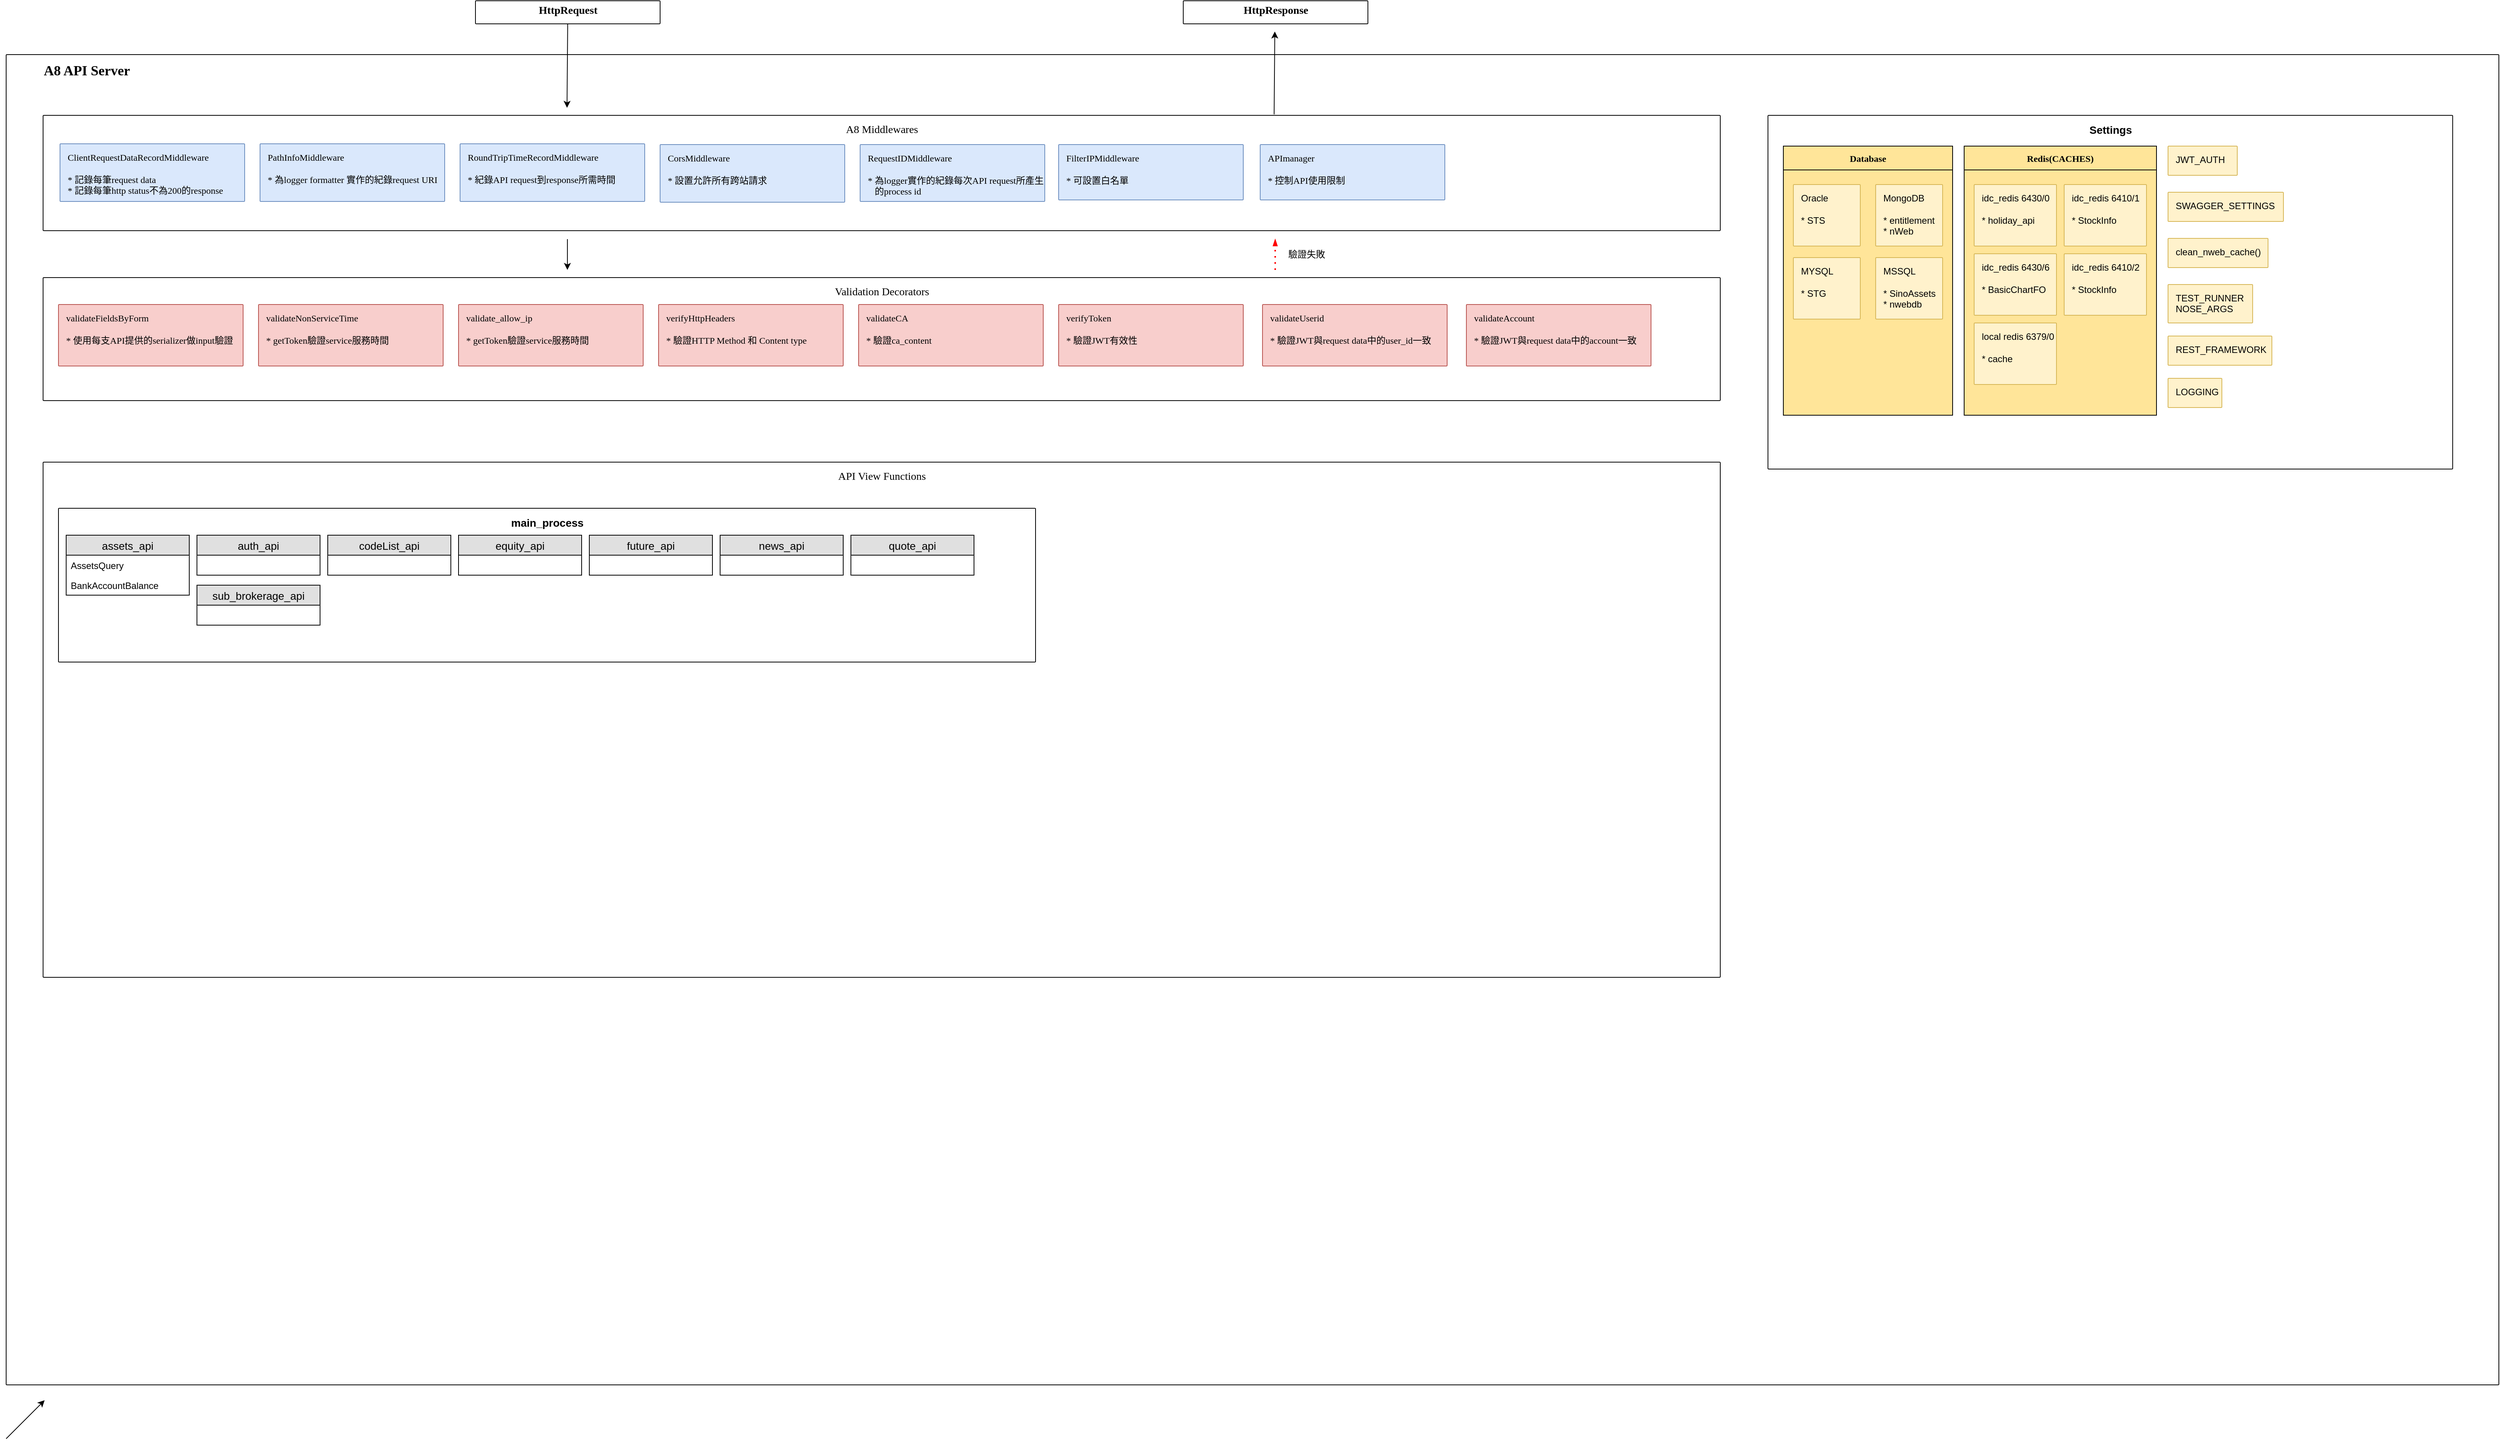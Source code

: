 <mxfile version="11.0.2" type="github"><diagram id="5_PviXrsqqX3nS0Km_BU" name="Page-1"><mxGraphModel dx="2372" dy="1273" grid="1" gridSize="10" guides="1" tooltips="1" connect="1" arrows="1" fold="1" page="1" pageScale="1" pageWidth="3300" pageHeight="2339" math="0" shadow="0"><root><mxCell id="0"/><mxCell id="1" parent="0"/><mxCell id="cTE6IoLA2dCFoLyS2H61-7" value="&amp;nbsp; &amp;nbsp; &amp;nbsp; &amp;nbsp; &amp;nbsp; &amp;nbsp; &amp;nbsp;&lt;font style=&quot;font-size: 18px&quot;&gt;&lt;b&gt;A8 API Server&lt;/b&gt;&lt;/font&gt;" style="points=[[0,0,0],[0.25,0,0],[0.5,0,0],[0.75,0,0],[1,0,0],[1,0.25,0],[1,0.5,0],[1,0.75,0],[1,1,0],[0.75,1,0],[0.5,1,0],[0.25,1,0],[0,1,0],[0,0.75,0],[0,0.5,0],[0,0.25,0]];rounded=1;absoluteArcSize=1;arcSize=2;html=1;shadow=0;dashed=0;fontSize=12;align=left;verticalAlign=top;spacing=10;spacingTop=-4;fontFamily=Times New Roman;container=1;" vertex="1" parent="1"><mxGeometry x="30" y="80" width="3240" height="1730" as="geometry"/></mxCell><mxCell id="aYJsBAwEwAf98HoDhvcB-15" value="&lt;font&gt;&lt;font style=&quot;font-size: 14px&quot;&gt;A8 Middlewares&lt;/font&gt;&lt;br&gt;&lt;/font&gt;" style="points=[[0,0,0],[0.25,0,0],[0.5,0,0],[0.75,0,0],[1,0,0],[1,0.25,0],[1,0.5,0],[1,0.75,0],[1,1,0],[0.75,1,0],[0.5,1,0],[0.25,1,0],[0,1,0],[0,0.75,0],[0,0.5,0],[0,0.25,0]];rounded=1;absoluteArcSize=1;arcSize=2;html=1;shadow=0;dashed=0;fontSize=12;align=center;verticalAlign=top;spacing=10;spacingTop=-4;fontFamily=Times New Roman;autosize=0;treeMoving=0;container=1;" parent="cTE6IoLA2dCFoLyS2H61-7" vertex="1"><mxGeometry x="48" y="79" width="2180" height="150" as="geometry"/></mxCell><mxCell id="aYJsBAwEwAf98HoDhvcB-20" value="ClientRequestDataRecordMiddleware&lt;br&gt;&lt;br&gt;* 記錄每筆request data&lt;br&gt;* 記錄每筆http status不為200的response" style="points=[[0,0,0],[0.25,0,0],[0.5,0,0],[0.75,0,0],[1,0,0],[1,0.25,0],[1,0.5,0],[1,0.75,0],[1,1,0],[0.75,1,0],[0.5,1,0],[0.25,1,0],[0,1,0],[0,0.75,0],[0,0.5,0],[0,0.25,0]];rounded=1;absoluteArcSize=1;arcSize=2;html=1;shadow=0;dashed=0;fontSize=12;align=left;verticalAlign=top;spacing=10;spacingTop=-4;fillColor=#dae8fc;strokeColor=#6c8ebf;fontFamily=Times New Roman;" parent="aYJsBAwEwAf98HoDhvcB-15" vertex="1"><mxGeometry x="22" y="37" width="240" height="75" as="geometry"/></mxCell><mxCell id="aYJsBAwEwAf98HoDhvcB-26" value="PathInfoMiddleware&lt;br&gt;&lt;br&gt;* 為logger formatter 實作的紀錄request URI" style="points=[[0,0,0],[0.25,0,0],[0.5,0,0],[0.75,0,0],[1,0,0],[1,0.25,0],[1,0.5,0],[1,0.75,0],[1,1,0],[0.75,1,0],[0.5,1,0],[0.25,1,0],[0,1,0],[0,0.75,0],[0,0.5,0],[0,0.25,0]];rounded=1;absoluteArcSize=1;arcSize=2;html=1;shadow=0;dashed=0;fontSize=12;align=left;verticalAlign=top;spacing=10;spacingTop=-4;fillColor=#dae8fc;strokeColor=#6c8ebf;fontFamily=Times New Roman;" parent="aYJsBAwEwAf98HoDhvcB-15" vertex="1"><mxGeometry x="282" y="37" width="240" height="75" as="geometry"/></mxCell><mxCell id="aYJsBAwEwAf98HoDhvcB-27" value="RoundTripTimeRecordMiddleware&lt;br&gt;&lt;br&gt;* 紀錄API request到response所需時間" style="points=[[0,0,0],[0.25,0,0],[0.5,0,0],[0.75,0,0],[1,0,0],[1,0.25,0],[1,0.5,0],[1,0.75,0],[1,1,0],[0.75,1,0],[0.5,1,0],[0.25,1,0],[0,1,0],[0,0.75,0],[0,0.5,0],[0,0.25,0]];rounded=1;absoluteArcSize=1;arcSize=2;html=1;shadow=0;dashed=0;fontSize=12;align=left;verticalAlign=top;spacing=10;spacingTop=-4;fillColor=#dae8fc;strokeColor=#6c8ebf;fontFamily=Times New Roman;" parent="aYJsBAwEwAf98HoDhvcB-15" vertex="1"><mxGeometry x="542" y="37" width="240" height="75" as="geometry"/></mxCell><mxCell id="aYJsBAwEwAf98HoDhvcB-30" value="CorsMiddleware&lt;br&gt;&lt;br&gt;* 設置允許所有跨站請求" style="points=[[0,0,0],[0.25,0,0],[0.5,0,0],[0.75,0,0],[1,0,0],[1,0.25,0],[1,0.5,0],[1,0.75,0],[1,1,0],[0.75,1,0],[0.5,1,0],[0.25,1,0],[0,1,0],[0,0.75,0],[0,0.5,0],[0,0.25,0]];rounded=1;absoluteArcSize=1;arcSize=2;html=1;shadow=0;dashed=0;fontSize=12;align=left;verticalAlign=top;spacing=10;spacingTop=-4;fillColor=#dae8fc;strokeColor=#6c8ebf;fontFamily=Times New Roman;" parent="aYJsBAwEwAf98HoDhvcB-15" vertex="1"><mxGeometry x="802" y="38" width="240" height="75" as="geometry"/></mxCell><mxCell id="aYJsBAwEwAf98HoDhvcB-31" value="RequestIDMiddleware&lt;br&gt;&lt;br&gt;* 為logger實作的紀錄每次API request所產生&lt;br&gt;&amp;nbsp; &amp;nbsp;的process id" style="points=[[0,0,0],[0.25,0,0],[0.5,0,0],[0.75,0,0],[1,0,0],[1,0.25,0],[1,0.5,0],[1,0.75,0],[1,1,0],[0.75,1,0],[0.5,1,0],[0.25,1,0],[0,1,0],[0,0.75,0],[0,0.5,0],[0,0.25,0]];rounded=1;absoluteArcSize=1;arcSize=2;html=1;shadow=0;dashed=0;fontSize=12;align=left;verticalAlign=top;spacing=10;spacingTop=-4;fillColor=#dae8fc;strokeColor=#6c8ebf;fontFamily=Times New Roman;" parent="aYJsBAwEwAf98HoDhvcB-15" vertex="1"><mxGeometry x="1062" y="38" width="240" height="74" as="geometry"/></mxCell><mxCell id="aYJsBAwEwAf98HoDhvcB-34" value="FilterIPMiddleware&lt;br&gt;&lt;br&gt;* 可設置白名單" style="points=[[0,0,0],[0.25,0,0],[0.5,0,0],[0.75,0,0],[1,0,0],[1,0.25,0],[1,0.5,0],[1,0.75,0],[1,1,0],[0.75,1,0],[0.5,1,0],[0.25,1,0],[0,1,0],[0,0.75,0],[0,0.5,0],[0,0.25,0]];rounded=1;absoluteArcSize=1;arcSize=2;html=1;shadow=0;dashed=0;fontSize=12;align=left;verticalAlign=top;spacing=10;spacingTop=-4;fillColor=#dae8fc;strokeColor=#6c8ebf;fontFamily=Times New Roman;" parent="aYJsBAwEwAf98HoDhvcB-15" vertex="1"><mxGeometry x="1320" y="38" width="240" height="72" as="geometry"/></mxCell><mxCell id="aYJsBAwEwAf98HoDhvcB-35" value="APImanager&lt;br&gt;&lt;br&gt;* 控制API使用限制" style="points=[[0,0,0],[0.25,0,0],[0.5,0,0],[0.75,0,0],[1,0,0],[1,0.25,0],[1,0.5,0],[1,0.75,0],[1,1,0],[0.75,1,0],[0.5,1,0],[0.25,1,0],[0,1,0],[0,0.75,0],[0,0.5,0],[0,0.25,0]];rounded=1;absoluteArcSize=1;arcSize=2;html=1;shadow=0;dashed=0;fontSize=12;align=left;verticalAlign=top;spacing=10;spacingTop=-4;fillColor=#dae8fc;strokeColor=#6c8ebf;fontFamily=Times New Roman;" parent="aYJsBAwEwAf98HoDhvcB-15" vertex="1"><mxGeometry x="1582" y="38" width="240" height="72" as="geometry"/></mxCell><mxCell id="aYJsBAwEwAf98HoDhvcB-36" value="&lt;font&gt;&lt;span style=&quot;font-size: 14px&quot;&gt;API View Functions&lt;/span&gt;&lt;br&gt;&lt;/font&gt;" style="points=[[0,0,0],[0.25,0,0],[0.5,0,0],[0.75,0,0],[1,0,0],[1,0.25,0],[1,0.5,0],[1,0.75,0],[1,1,0],[0.75,1,0],[0.5,1,0],[0.25,1,0],[0,1,0],[0,0.75,0],[0,0.5,0],[0,0.25,0]];rounded=1;absoluteArcSize=1;arcSize=2;html=1;shadow=0;dashed=0;fontSize=12;align=center;verticalAlign=top;spacing=10;spacingTop=-4;fontFamily=Times New Roman;container=1;" parent="cTE6IoLA2dCFoLyS2H61-7" vertex="1"><mxGeometry x="48" y="530" width="2180" height="670" as="geometry"/></mxCell><mxCell id="9D7JX3Y-l8caBDd4lzRm-20" value="&lt;b&gt;&lt;font style=&quot;font-size: 14px&quot;&gt;main_process&lt;/font&gt;&lt;/b&gt;" style="points=[[0,0,0],[0.25,0,0],[0.5,0,0],[0.75,0,0],[1,0,0],[1,0.25,0],[1,0.5,0],[1,0.75,0],[1,1,0],[0.75,1,0],[0.5,1,0],[0.25,1,0],[0,1,0],[0,0.75,0],[0,0.5,0],[0,0.25,0]];rounded=1;absoluteArcSize=1;arcSize=2;html=1;shadow=0;dashed=0;fontSize=12;align=center;verticalAlign=top;spacing=10;spacingTop=-4;startSize=26;container=1;" vertex="1" parent="aYJsBAwEwAf98HoDhvcB-36"><mxGeometry x="20" y="60" width="1270" height="200" as="geometry"/></mxCell><mxCell id="9D7JX3Y-l8caBDd4lzRm-7" value="assets_api" style="swimlane;fontStyle=0;childLayout=stackLayout;horizontal=1;startSize=26;fillColor=#e0e0e0;horizontalStack=0;resizeParent=1;resizeParentMax=0;resizeLast=0;collapsible=1;marginBottom=0;swimlaneFillColor=#ffffff;align=center;fontSize=14;rounded=0;shadow=0;" vertex="1" parent="9D7JX3Y-l8caBDd4lzRm-20"><mxGeometry x="10" y="35" width="160" height="78" as="geometry"><mxRectangle x="22" y="60" width="100" height="26" as="alternateBounds"/></mxGeometry></mxCell><mxCell id="9D7JX3Y-l8caBDd4lzRm-8" value="AssetsQuery" style="text;strokeColor=none;fillColor=none;spacingLeft=4;spacingRight=4;overflow=hidden;rotatable=0;points=[[0,0.5],[1,0.5]];portConstraint=eastwest;fontSize=12;" vertex="1" parent="9D7JX3Y-l8caBDd4lzRm-7"><mxGeometry y="26" width="160" height="26" as="geometry"/></mxCell><mxCell id="9D7JX3Y-l8caBDd4lzRm-9" value="BankAccountBalance" style="text;strokeColor=none;fillColor=none;spacingLeft=4;spacingRight=4;overflow=hidden;rotatable=0;points=[[0,0.5],[1,0.5]];portConstraint=eastwest;fontSize=12;" vertex="1" parent="9D7JX3Y-l8caBDd4lzRm-7"><mxGeometry y="52" width="160" height="26" as="geometry"/></mxCell><mxCell id="9D7JX3Y-l8caBDd4lzRm-11" value="auth_api" style="swimlane;fontStyle=0;childLayout=stackLayout;horizontal=1;startSize=26;fillColor=#e0e0e0;horizontalStack=0;resizeParent=1;resizeParentMax=0;resizeLast=0;collapsible=1;marginBottom=0;swimlaneFillColor=#ffffff;align=center;fontSize=14;rounded=0;shadow=0;" vertex="1" parent="9D7JX3Y-l8caBDd4lzRm-20"><mxGeometry x="180" y="35" width="160" height="52" as="geometry"><mxRectangle x="22" y="60" width="100" height="26" as="alternateBounds"/></mxGeometry></mxCell><mxCell id="9D7JX3Y-l8caBDd4lzRm-14" value="codeList_api" style="swimlane;fontStyle=0;childLayout=stackLayout;horizontal=1;startSize=26;fillColor=#e0e0e0;horizontalStack=0;resizeParent=1;resizeParentMax=0;resizeLast=0;collapsible=1;marginBottom=0;swimlaneFillColor=#ffffff;align=center;fontSize=14;rounded=0;shadow=0;" vertex="1" parent="9D7JX3Y-l8caBDd4lzRm-20"><mxGeometry x="350" y="35" width="160" height="52" as="geometry"><mxRectangle x="22" y="60" width="100" height="26" as="alternateBounds"/></mxGeometry></mxCell><mxCell id="9D7JX3Y-l8caBDd4lzRm-15" value="equity_api" style="swimlane;fontStyle=0;childLayout=stackLayout;horizontal=1;startSize=26;fillColor=#e0e0e0;horizontalStack=0;resizeParent=1;resizeParentMax=0;resizeLast=0;collapsible=1;marginBottom=0;swimlaneFillColor=#ffffff;align=center;fontSize=14;rounded=0;shadow=0;" vertex="1" parent="9D7JX3Y-l8caBDd4lzRm-20"><mxGeometry x="520" y="35" width="160" height="52" as="geometry"><mxRectangle x="22" y="60" width="100" height="26" as="alternateBounds"/></mxGeometry></mxCell><mxCell id="9D7JX3Y-l8caBDd4lzRm-16" value="future_api" style="swimlane;fontStyle=0;childLayout=stackLayout;horizontal=1;startSize=26;fillColor=#e0e0e0;horizontalStack=0;resizeParent=1;resizeParentMax=0;resizeLast=0;collapsible=1;marginBottom=0;swimlaneFillColor=#ffffff;align=center;fontSize=14;rounded=0;shadow=0;" vertex="1" parent="9D7JX3Y-l8caBDd4lzRm-20"><mxGeometry x="690" y="35" width="160" height="52" as="geometry"><mxRectangle x="22" y="60" width="100" height="26" as="alternateBounds"/></mxGeometry></mxCell><mxCell id="9D7JX3Y-l8caBDd4lzRm-17" value="news_api" style="swimlane;fontStyle=0;childLayout=stackLayout;horizontal=1;startSize=26;fillColor=#e0e0e0;horizontalStack=0;resizeParent=1;resizeParentMax=0;resizeLast=0;collapsible=1;marginBottom=0;swimlaneFillColor=#ffffff;align=center;fontSize=14;rounded=0;shadow=0;" vertex="1" parent="9D7JX3Y-l8caBDd4lzRm-20"><mxGeometry x="860" y="35" width="160" height="52" as="geometry"><mxRectangle x="22" y="60" width="100" height="26" as="alternateBounds"/></mxGeometry></mxCell><mxCell id="9D7JX3Y-l8caBDd4lzRm-18" value="quote_api" style="swimlane;fontStyle=0;childLayout=stackLayout;horizontal=1;startSize=26;fillColor=#e0e0e0;horizontalStack=0;resizeParent=1;resizeParentMax=0;resizeLast=0;collapsible=1;marginBottom=0;swimlaneFillColor=#ffffff;align=center;fontSize=14;rounded=0;shadow=0;" vertex="1" parent="9D7JX3Y-l8caBDd4lzRm-20"><mxGeometry x="1030" y="35" width="160" height="52" as="geometry"><mxRectangle x="22" y="60" width="100" height="26" as="alternateBounds"/></mxGeometry></mxCell><mxCell id="9D7JX3Y-l8caBDd4lzRm-19" value="sub_brokerage_api" style="swimlane;fontStyle=0;childLayout=stackLayout;horizontal=1;startSize=26;fillColor=#e0e0e0;horizontalStack=0;resizeParent=1;resizeParentMax=0;resizeLast=0;collapsible=1;marginBottom=0;swimlaneFillColor=#ffffff;align=center;fontSize=14;rounded=0;shadow=0;" vertex="1" parent="9D7JX3Y-l8caBDd4lzRm-20"><mxGeometry x="180" y="100" width="160" height="52" as="geometry"><mxRectangle x="22" y="60" width="100" height="26" as="alternateBounds"/></mxGeometry></mxCell><mxCell id="aYJsBAwEwAf98HoDhvcB-12" style="edgeStyle=none;rounded=0;orthogonalLoop=1;jettySize=auto;html=1;entryX=0.225;entryY=0.04;entryDx=0;entryDy=0;entryPerimeter=0;" parent="1" source="aYJsBAwEwAf98HoDhvcB-11" edge="1" target="cTE6IoLA2dCFoLyS2H61-7"><mxGeometry relative="1" as="geometry"><mxPoint x="760" y="110" as="targetPoint"/></mxGeometry></mxCell><mxCell id="aYJsBAwEwAf98HoDhvcB-11" value="&lt;div&gt;&lt;b style=&quot;font-family: &amp;#34;times new roman&amp;#34;&quot;&gt;&lt;font style=&quot;font-size: 14px&quot;&gt;HttpRequest&lt;/font&gt;&lt;/b&gt;&lt;/div&gt;" style="points=[[0,0,0],[0.25,0,0],[0.5,0,0],[0.75,0,0],[1,0,0],[1,0.25,0],[1,0.5,0],[1,0.75,0],[1,1,0],[0.75,1,0],[0.5,1,0],[0.25,1,0],[0,1,0],[0,0.75,0],[0,0.5,0],[0,0.25,0]];rounded=1;absoluteArcSize=1;arcSize=2;html=1;shadow=0;dashed=0;fontSize=12;align=center;verticalAlign=middle;spacing=10;spacingTop=-4;" parent="1" vertex="1"><mxGeometry x="640" y="10" width="240" height="30" as="geometry"/></mxCell><mxCell id="aYJsBAwEwAf98HoDhvcB-22" style="edgeStyle=none;rounded=0;orthogonalLoop=1;jettySize=auto;html=1;exitX=0.734;exitY=-0.008;exitDx=0;exitDy=0;exitPerimeter=0;" parent="1" source="aYJsBAwEwAf98HoDhvcB-15" edge="1"><mxGeometry relative="1" as="geometry"><mxPoint x="1679" y="50" as="targetPoint"/><mxPoint x="1679" y="150" as="sourcePoint"/></mxGeometry></mxCell><mxCell id="aYJsBAwEwAf98HoDhvcB-25" value="&lt;div&gt;&lt;b style=&quot;font-family: &amp;#34;times new roman&amp;#34;&quot;&gt;&lt;font style=&quot;font-size: 14px&quot;&gt;HttpResponse&lt;/font&gt;&lt;/b&gt;&lt;/div&gt;" style="points=[[0,0,0],[0.25,0,0],[0.5,0,0],[0.75,0,0],[1,0,0],[1,0.25,0],[1,0.5,0],[1,0.75,0],[1,1,0],[0.75,1,0],[0.5,1,0],[0.25,1,0],[0,1,0],[0,0.75,0],[0,0.5,0],[0,0.25,0]];rounded=1;absoluteArcSize=1;arcSize=2;html=1;shadow=0;dashed=0;fontSize=12;align=center;verticalAlign=middle;spacing=10;spacingTop=-4;" parent="1" vertex="1"><mxGeometry x="1560" y="10" width="240" height="30" as="geometry"/></mxCell><mxCell id="aYJsBAwEwAf98HoDhvcB-55" value="&lt;font&gt;&lt;span style=&quot;font-size: 14px&quot;&gt;Validation Decorators&lt;/span&gt;&lt;br&gt;&lt;/font&gt;" style="points=[[0,0,0],[0.25,0,0],[0.5,0,0],[0.75,0,0],[1,0,0],[1,0.25,0],[1,0.5,0],[1,0.75,0],[1,1,0],[0.75,1,0],[0.5,1,0],[0.25,1,0],[0,1,0],[0,0.75,0],[0,0.5,0],[0,0.25,0]];rounded=1;absoluteArcSize=1;arcSize=2;html=1;shadow=0;dashed=0;fontSize=12;align=center;verticalAlign=top;spacing=10;spacingTop=-4;fontFamily=Times New Roman;container=1;recursiveResize=0;" parent="1" vertex="1"><mxGeometry x="78" y="370" width="2180" height="160" as="geometry"/></mxCell><mxCell id="aYJsBAwEwAf98HoDhvcB-57" value="validateFieldsByForm&lt;br&gt;&lt;br&gt;* 使用每支API提供的serializer做input驗證" style="points=[[0,0,0],[0.25,0,0],[0.5,0,0],[0.75,0,0],[1,0,0],[1,0.25,0],[1,0.5,0],[1,0.75,0],[1,1,0],[0.75,1,0],[0.5,1,0],[0.25,1,0],[0,1,0],[0,0.75,0],[0,0.5,0],[0,0.25,0]];rounded=1;absoluteArcSize=1;arcSize=2;html=1;shadow=0;dashed=0;fontSize=12;align=left;verticalAlign=top;spacing=10;spacingTop=-4;fillColor=#f8cecc;strokeColor=#b85450;fontFamily=Times New Roman;" parent="aYJsBAwEwAf98HoDhvcB-55" vertex="1"><mxGeometry x="20" y="35" width="240" height="80" as="geometry"/></mxCell><mxCell id="LiJcZ4_SC4m_-T0YQRAu-24" value="validateNonServiceTime&lt;br&gt;&lt;br&gt;* getToken驗證service服務時間" style="points=[[0,0,0],[0.25,0,0],[0.5,0,0],[0.75,0,0],[1,0,0],[1,0.25,0],[1,0.5,0],[1,0.75,0],[1,1,0],[0.75,1,0],[0.5,1,0],[0.25,1,0],[0,1,0],[0,0.75,0],[0,0.5,0],[0,0.25,0]];rounded=1;absoluteArcSize=1;arcSize=2;html=1;shadow=0;dashed=0;fontSize=12;align=left;verticalAlign=top;spacing=10;spacingTop=-4;fillColor=#f8cecc;strokeColor=#b85450;fontFamily=Times New Roman;" parent="aYJsBAwEwAf98HoDhvcB-55" vertex="1"><mxGeometry x="280" y="35" width="240" height="80" as="geometry"/></mxCell><mxCell id="LiJcZ4_SC4m_-T0YQRAu-25" value="validate_allow_ip&lt;br&gt;&lt;br&gt;* getToken驗證service服務時間" style="points=[[0,0,0],[0.25,0,0],[0.5,0,0],[0.75,0,0],[1,0,0],[1,0.25,0],[1,0.5,0],[1,0.75,0],[1,1,0],[0.75,1,0],[0.5,1,0],[0.25,1,0],[0,1,0],[0,0.75,0],[0,0.5,0],[0,0.25,0]];rounded=1;absoluteArcSize=1;arcSize=2;html=1;shadow=0;dashed=0;fontSize=12;align=left;verticalAlign=top;spacing=10;spacingTop=-4;fillColor=#f8cecc;strokeColor=#b85450;fontFamily=Times New Roman;" parent="aYJsBAwEwAf98HoDhvcB-55" vertex="1"><mxGeometry x="540" y="35" width="240" height="80" as="geometry"/></mxCell><mxCell id="cTE6IoLA2dCFoLyS2H61-1" value="verifyHttpHeaders&lt;br&gt;&lt;br&gt;* 驗證HTTP Method 和 Content type" style="points=[[0,0,0],[0.25,0,0],[0.5,0,0],[0.75,0,0],[1,0,0],[1,0.25,0],[1,0.5,0],[1,0.75,0],[1,1,0],[0.75,1,0],[0.5,1,0],[0.25,1,0],[0,1,0],[0,0.75,0],[0,0.5,0],[0,0.25,0]];rounded=1;absoluteArcSize=1;arcSize=2;html=1;shadow=0;dashed=0;fontSize=12;align=left;verticalAlign=top;spacing=10;spacingTop=-4;fillColor=#f8cecc;strokeColor=#b85450;fontFamily=Times New Roman;" vertex="1" parent="aYJsBAwEwAf98HoDhvcB-55"><mxGeometry x="800" y="35" width="240" height="80" as="geometry"/></mxCell><mxCell id="cTE6IoLA2dCFoLyS2H61-2" value="validateCA&lt;br&gt;&lt;br&gt;* 驗證ca_content" style="points=[[0,0,0],[0.25,0,0],[0.5,0,0],[0.75,0,0],[1,0,0],[1,0.25,0],[1,0.5,0],[1,0.75,0],[1,1,0],[0.75,1,0],[0.5,1,0],[0.25,1,0],[0,1,0],[0,0.75,0],[0,0.5,0],[0,0.25,0]];rounded=1;absoluteArcSize=1;arcSize=2;html=1;shadow=0;dashed=0;fontSize=12;align=left;verticalAlign=top;spacing=10;spacingTop=-4;fillColor=#f8cecc;strokeColor=#b85450;fontFamily=Times New Roman;" vertex="1" parent="aYJsBAwEwAf98HoDhvcB-55"><mxGeometry x="1060" y="35" width="240" height="80" as="geometry"/></mxCell><mxCell id="cTE6IoLA2dCFoLyS2H61-3" value="verifyToken&lt;br&gt;&lt;br&gt;* 驗證JWT有效性" style="points=[[0,0,0],[0.25,0,0],[0.5,0,0],[0.75,0,0],[1,0,0],[1,0.25,0],[1,0.5,0],[1,0.75,0],[1,1,0],[0.75,1,0],[0.5,1,0],[0.25,1,0],[0,1,0],[0,0.75,0],[0,0.5,0],[0,0.25,0]];rounded=1;absoluteArcSize=1;arcSize=2;html=1;shadow=0;dashed=0;fontSize=12;align=left;verticalAlign=top;spacing=10;spacingTop=-4;fillColor=#f8cecc;strokeColor=#b85450;fontFamily=Times New Roman;" vertex="1" parent="aYJsBAwEwAf98HoDhvcB-55"><mxGeometry x="1320" y="35" width="240" height="80" as="geometry"/></mxCell><mxCell id="cTE6IoLA2dCFoLyS2H61-4" value="validateUserid&lt;br&gt;&lt;br&gt;* 驗證JWT與request data中的user_id一致" style="points=[[0,0,0],[0.25,0,0],[0.5,0,0],[0.75,0,0],[1,0,0],[1,0.25,0],[1,0.5,0],[1,0.75,0],[1,1,0],[0.75,1,0],[0.5,1,0],[0.25,1,0],[0,1,0],[0,0.75,0],[0,0.5,0],[0,0.25,0]];rounded=1;absoluteArcSize=1;arcSize=2;html=1;shadow=0;dashed=0;fontSize=12;align=left;verticalAlign=top;spacing=10;spacingTop=-4;fillColor=#f8cecc;strokeColor=#b85450;fontFamily=Times New Roman;" vertex="1" parent="aYJsBAwEwAf98HoDhvcB-55"><mxGeometry x="1585" y="35" width="240" height="80" as="geometry"/></mxCell><mxCell id="cTE6IoLA2dCFoLyS2H61-5" value="validateAccount&lt;br&gt;&lt;br&gt;* 驗證JWT與request data中的account一致" style="points=[[0,0,0],[0.25,0,0],[0.5,0,0],[0.75,0,0],[1,0,0],[1,0.25,0],[1,0.5,0],[1,0.75,0],[1,1,0],[0.75,1,0],[0.5,1,0],[0.25,1,0],[0,1,0],[0,0.75,0],[0,0.5,0],[0,0.25,0]];rounded=1;absoluteArcSize=1;arcSize=2;html=1;shadow=0;dashed=0;fontSize=12;align=left;verticalAlign=top;spacing=10;spacingTop=-4;fillColor=#f8cecc;strokeColor=#b85450;fontFamily=Times New Roman;" vertex="1" parent="aYJsBAwEwAf98HoDhvcB-55"><mxGeometry x="1850" y="35" width="240" height="80" as="geometry"/></mxCell><mxCell id="aYJsBAwEwAf98HoDhvcB-56" style="edgeStyle=none;rounded=0;orthogonalLoop=1;jettySize=auto;html=1;" parent="1" edge="1"><mxGeometry relative="1" as="geometry"><mxPoint x="759.5" y="360" as="targetPoint"/><mxPoint x="759.5" y="320" as="sourcePoint"/></mxGeometry></mxCell><mxCell id="aYJsBAwEwAf98HoDhvcB-59" value="驗證失敗" style="text;html=1;resizable=0;autosize=1;align=center;verticalAlign=middle;points=[];fillColor=none;strokeColor=none;rounded=0;fontFamily=Times New Roman;" parent="1" vertex="1"><mxGeometry x="1690" y="330" width="60" height="20" as="geometry"/></mxCell><mxCell id="LiJcZ4_SC4m_-T0YQRAu-4" value="" style="edgeStyle=orthogonalEdgeStyle;fontSize=12;html=1;endArrow=blockThin;endFill=1;rounded=0;strokeWidth=2;endSize=4;startSize=4;dashed=1;dashPattern=1 3;strokeColor=#FF0000;" parent="1" edge="1"><mxGeometry width="100" relative="1" as="geometry"><mxPoint x="1679.5" y="360" as="sourcePoint"/><mxPoint x="1679.5" y="320" as="targetPoint"/></mxGeometry></mxCell><mxCell id="cTE6IoLA2dCFoLyS2H61-81" value="&lt;b&gt;&lt;font style=&quot;font-size: 14px&quot;&gt;Settings&lt;/font&gt;&lt;/b&gt;" style="points=[[0,0,0],[0.25,0,0],[0.5,0,0],[0.75,0,0],[1,0,0],[1,0.25,0],[1,0.5,0],[1,0.75,0],[1,1,0],[0.75,1,0],[0.5,1,0],[0.25,1,0],[0,1,0],[0,0.75,0],[0,0.5,0],[0,0.25,0]];rounded=1;absoluteArcSize=1;arcSize=2;html=1;shadow=0;dashed=0;fontSize=12;align=center;verticalAlign=top;spacing=10;spacingTop=-4;startSize=26;container=1;recursiveResize=0;" vertex="1" parent="1"><mxGeometry x="2320" y="159" width="890" height="460" as="geometry"><mxRectangle x="2320" y="160" width="110" height="40" as="alternateBounds"/></mxGeometry></mxCell><mxCell id="cTE6IoLA2dCFoLyS2H61-104" value="Database" style="swimlane;rounded=0;shadow=0;startSize=31;fillColor=#FFE599;fontFamily=Times New Roman;swimlaneFillColor=#FFE599;" vertex="1" parent="cTE6IoLA2dCFoLyS2H61-81"><mxGeometry x="20" y="40" width="220" height="350" as="geometry"><mxRectangle x="20" y="40" width="110" height="26" as="alternateBounds"/></mxGeometry></mxCell><mxCell id="cTE6IoLA2dCFoLyS2H61-135" value="Oracle&lt;br&gt;&lt;br&gt;* STS" style="points=[[0,0,0],[0.25,0,0],[0.5,0,0],[0.75,0,0],[1,0,0],[1,0.25,0],[1,0.5,0],[1,0.75,0],[1,1,0],[0.75,1,0],[0.5,1,0],[0.25,1,0],[0,1,0],[0,0.75,0],[0,0.5,0],[0,0.25,0]];rounded=1;absoluteArcSize=1;arcSize=2;html=1;shadow=0;dashed=0;fontSize=12;align=left;verticalAlign=top;spacing=10;spacingTop=-4;startSize=26;fillColor=#fff2cc;strokeColor=#d6b656;" vertex="1" parent="cTE6IoLA2dCFoLyS2H61-104"><mxGeometry x="13" y="50" width="87" height="80" as="geometry"/></mxCell><mxCell id="cTE6IoLA2dCFoLyS2H61-137" value="MSSQL&lt;br&gt;&lt;br&gt;*&amp;nbsp;SinoAssets&lt;br&gt;*&amp;nbsp;nwebdb" style="points=[[0,0,0],[0.25,0,0],[0.5,0,0],[0.75,0,0],[1,0,0],[1,0.25,0],[1,0.5,0],[1,0.75,0],[1,1,0],[0.75,1,0],[0.5,1,0],[0.25,1,0],[0,1,0],[0,0.75,0],[0,0.5,0],[0,0.25,0]];rounded=1;absoluteArcSize=1;arcSize=2;html=1;shadow=0;dashed=0;fontSize=12;align=left;verticalAlign=top;spacing=10;spacingTop=-4;startSize=26;fillColor=#fff2cc;strokeColor=#d6b656;" vertex="1" parent="cTE6IoLA2dCFoLyS2H61-104"><mxGeometry x="120" y="145" width="87" height="80" as="geometry"/></mxCell><mxCell id="cTE6IoLA2dCFoLyS2H61-138" value="MYSQL&lt;br&gt;&lt;br&gt;* STG" style="points=[[0,0,0],[0.25,0,0],[0.5,0,0],[0.75,0,0],[1,0,0],[1,0.25,0],[1,0.5,0],[1,0.75,0],[1,1,0],[0.75,1,0],[0.5,1,0],[0.25,1,0],[0,1,0],[0,0.75,0],[0,0.5,0],[0,0.25,0]];rounded=1;absoluteArcSize=1;arcSize=2;html=1;shadow=0;dashed=0;fontSize=12;align=left;verticalAlign=top;spacing=10;spacingTop=-4;startSize=26;fillColor=#fff2cc;strokeColor=#d6b656;" vertex="1" parent="cTE6IoLA2dCFoLyS2H61-104"><mxGeometry x="13" y="145" width="87" height="80" as="geometry"/></mxCell><mxCell id="cTE6IoLA2dCFoLyS2H61-140" value="MongoDB&lt;br&gt;&lt;br&gt;*&amp;nbsp;entitlement&lt;br&gt;*&amp;nbsp;nWeb" style="points=[[0,0,0],[0.25,0,0],[0.5,0,0],[0.75,0,0],[1,0,0],[1,0.25,0],[1,0.5,0],[1,0.75,0],[1,1,0],[0.75,1,0],[0.5,1,0],[0.25,1,0],[0,1,0],[0,0.75,0],[0,0.5,0],[0,0.25,0]];rounded=1;absoluteArcSize=1;arcSize=2;html=1;shadow=0;dashed=0;fontSize=12;align=left;verticalAlign=top;spacing=10;spacingTop=-4;startSize=26;fillColor=#fff2cc;strokeColor=#d6b656;" vertex="1" parent="cTE6IoLA2dCFoLyS2H61-104"><mxGeometry x="120" y="50" width="87" height="80" as="geometry"/></mxCell><mxCell id="cTE6IoLA2dCFoLyS2H61-141" value="Redis(CACHES)" style="swimlane;rounded=0;shadow=0;startSize=31;fillColor=#FFE599;fontFamily=Times New Roman;swimlaneFillColor=#FFE599;" vertex="1" parent="cTE6IoLA2dCFoLyS2H61-81"><mxGeometry x="255" y="40" width="250" height="350" as="geometry"><mxRectangle x="10" y="245" width="110" height="26" as="alternateBounds"/></mxGeometry></mxCell><mxCell id="cTE6IoLA2dCFoLyS2H61-142" value="idc_redis 6430/0&lt;br&gt;&lt;br&gt;* holiday_api" style="points=[[0,0,0],[0.25,0,0],[0.5,0,0],[0.75,0,0],[1,0,0],[1,0.25,0],[1,0.5,0],[1,0.75,0],[1,1,0],[0.75,1,0],[0.5,1,0],[0.25,1,0],[0,1,0],[0,0.75,0],[0,0.5,0],[0,0.25,0]];rounded=1;absoluteArcSize=1;arcSize=2;html=1;shadow=0;dashed=0;fontSize=12;align=left;verticalAlign=top;spacing=10;spacingTop=-4;startSize=26;fillColor=#fff2cc;strokeColor=#d6b656;" vertex="1" parent="cTE6IoLA2dCFoLyS2H61-141"><mxGeometry x="13" y="50" width="107" height="80" as="geometry"/></mxCell><mxCell id="cTE6IoLA2dCFoLyS2H61-147" value="idc_redis 6430/6&lt;br&gt;&lt;br&gt;* BasicChartFO" style="points=[[0,0,0],[0.25,0,0],[0.5,0,0],[0.75,0,0],[1,0,0],[1,0.25,0],[1,0.5,0],[1,0.75,0],[1,1,0],[0.75,1,0],[0.5,1,0],[0.25,1,0],[0,1,0],[0,0.75,0],[0,0.5,0],[0,0.25,0]];rounded=1;absoluteArcSize=1;arcSize=2;html=1;shadow=0;dashed=0;fontSize=12;align=left;verticalAlign=top;spacing=10;spacingTop=-4;startSize=26;fillColor=#fff2cc;strokeColor=#d6b656;" vertex="1" parent="cTE6IoLA2dCFoLyS2H61-141"><mxGeometry x="13" y="140" width="107" height="80" as="geometry"/></mxCell><mxCell id="cTE6IoLA2dCFoLyS2H61-148" value="idc_redis 6410/1&lt;br&gt;&lt;br&gt;* StockInfo" style="points=[[0,0,0],[0.25,0,0],[0.5,0,0],[0.75,0,0],[1,0,0],[1,0.25,0],[1,0.5,0],[1,0.75,0],[1,1,0],[0.75,1,0],[0.5,1,0],[0.25,1,0],[0,1,0],[0,0.75,0],[0,0.5,0],[0,0.25,0]];rounded=1;absoluteArcSize=1;arcSize=2;html=1;shadow=0;dashed=0;fontSize=12;align=left;verticalAlign=top;spacing=10;spacingTop=-4;startSize=26;fillColor=#fff2cc;strokeColor=#d6b656;" vertex="1" parent="cTE6IoLA2dCFoLyS2H61-141"><mxGeometry x="130" y="50" width="107" height="80" as="geometry"/></mxCell><mxCell id="cTE6IoLA2dCFoLyS2H61-149" value="idc_redis 6410/2&lt;br&gt;&lt;br&gt;* StockInfo" style="points=[[0,0,0],[0.25,0,0],[0.5,0,0],[0.75,0,0],[1,0,0],[1,0.25,0],[1,0.5,0],[1,0.75,0],[1,1,0],[0.75,1,0],[0.5,1,0],[0.25,1,0],[0,1,0],[0,0.75,0],[0,0.5,0],[0,0.25,0]];rounded=1;absoluteArcSize=1;arcSize=2;html=1;shadow=0;dashed=0;fontSize=12;align=left;verticalAlign=top;spacing=10;spacingTop=-4;startSize=26;fillColor=#fff2cc;strokeColor=#d6b656;" vertex="1" parent="cTE6IoLA2dCFoLyS2H61-141"><mxGeometry x="130" y="140" width="107" height="80" as="geometry"/></mxCell><mxCell id="cTE6IoLA2dCFoLyS2H61-150" value="local redis 6379/0&lt;br&gt;&lt;br&gt;* cache" style="points=[[0,0,0],[0.25,0,0],[0.5,0,0],[0.75,0,0],[1,0,0],[1,0.25,0],[1,0.5,0],[1,0.75,0],[1,1,0],[0.75,1,0],[0.5,1,0],[0.25,1,0],[0,1,0],[0,0.75,0],[0,0.5,0],[0,0.25,0]];rounded=1;absoluteArcSize=1;arcSize=2;html=1;shadow=0;dashed=0;fontSize=12;align=left;verticalAlign=top;spacing=10;spacingTop=-4;startSize=26;fillColor=#fff2cc;strokeColor=#d6b656;" vertex="1" parent="cTE6IoLA2dCFoLyS2H61-141"><mxGeometry x="13" y="230" width="107" height="80" as="geometry"/></mxCell><mxCell id="cTE6IoLA2dCFoLyS2H61-151" value="JWT_AUTH" style="points=[[0,0,0],[0.25,0,0],[0.5,0,0],[0.75,0,0],[1,0,0],[1,0.25,0],[1,0.5,0],[1,0.75,0],[1,1,0],[0.75,1,0],[0.5,1,0],[0.25,1,0],[0,1,0],[0,0.75,0],[0,0.5,0],[0,0.25,0]];rounded=1;absoluteArcSize=1;arcSize=2;html=1;strokeColor=#d6b656;shadow=0;dashed=0;fontSize=12;align=left;verticalAlign=top;spacing=10;spacingTop=-4;fillColor=#fff2cc;startSize=26;" vertex="1" parent="cTE6IoLA2dCFoLyS2H61-81"><mxGeometry x="520" y="40" width="90" height="38" as="geometry"/></mxCell><mxCell id="cTE6IoLA2dCFoLyS2H61-152" value="REST_FRAMEWORK" style="points=[[0,0,0],[0.25,0,0],[0.5,0,0],[0.75,0,0],[1,0,0],[1,0.25,0],[1,0.5,0],[1,0.75,0],[1,1,0],[0.75,1,0],[0.5,1,0],[0.25,1,0],[0,1,0],[0,0.75,0],[0,0.5,0],[0,0.25,0]];rounded=1;absoluteArcSize=1;arcSize=2;html=1;strokeColor=#d6b656;shadow=0;dashed=0;fontSize=12;align=left;verticalAlign=top;spacing=10;spacingTop=-4;fillColor=#fff2cc;startSize=26;" vertex="1" parent="cTE6IoLA2dCFoLyS2H61-81"><mxGeometry x="520" y="287" width="135" height="38" as="geometry"/></mxCell><mxCell id="cTE6IoLA2dCFoLyS2H61-153" value="SWAGGER_SETTINGS" style="points=[[0,0,0],[0.25,0,0],[0.5,0,0],[0.75,0,0],[1,0,0],[1,0.25,0],[1,0.5,0],[1,0.75,0],[1,1,0],[0.75,1,0],[0.5,1,0],[0.25,1,0],[0,1,0],[0,0.75,0],[0,0.5,0],[0,0.25,0]];rounded=1;absoluteArcSize=1;arcSize=2;html=1;strokeColor=#d6b656;shadow=0;dashed=0;fontSize=12;align=left;verticalAlign=top;spacing=10;spacingTop=-4;fillColor=#fff2cc;startSize=26;" vertex="1" parent="cTE6IoLA2dCFoLyS2H61-81"><mxGeometry x="520" y="100" width="150" height="38" as="geometry"/></mxCell><mxCell id="cTE6IoLA2dCFoLyS2H61-154" value="clean_nweb_cache()" style="points=[[0,0,0],[0.25,0,0],[0.5,0,0],[0.75,0,0],[1,0,0],[1,0.25,0],[1,0.5,0],[1,0.75,0],[1,1,0],[0.75,1,0],[0.5,1,0],[0.25,1,0],[0,1,0],[0,0.75,0],[0,0.5,0],[0,0.25,0]];rounded=1;absoluteArcSize=1;arcSize=2;html=1;strokeColor=#d6b656;shadow=0;dashed=0;fontSize=12;align=left;verticalAlign=top;spacing=10;spacingTop=-4;fillColor=#fff2cc;startSize=26;" vertex="1" parent="cTE6IoLA2dCFoLyS2H61-81"><mxGeometry x="520" y="160" width="130" height="38" as="geometry"/></mxCell><mxCell id="cTE6IoLA2dCFoLyS2H61-155" value="TEST_RUNNER &lt;br&gt;NOSE_ARGS" style="points=[[0,0,0],[0.25,0,0],[0.5,0,0],[0.75,0,0],[1,0,0],[1,0.25,0],[1,0.5,0],[1,0.75,0],[1,1,0],[0.75,1,0],[0.5,1,0],[0.25,1,0],[0,1,0],[0,0.75,0],[0,0.5,0],[0,0.25,0]];rounded=1;absoluteArcSize=1;arcSize=2;html=1;strokeColor=#d6b656;shadow=0;dashed=0;fontSize=12;align=left;verticalAlign=top;spacing=10;spacingTop=-4;fillColor=#fff2cc;startSize=26;" vertex="1" parent="cTE6IoLA2dCFoLyS2H61-81"><mxGeometry x="520" y="220" width="110" height="50" as="geometry"/></mxCell><mxCell id="cTE6IoLA2dCFoLyS2H61-156" value="LOGGING" style="points=[[0,0,0],[0.25,0,0],[0.5,0,0],[0.75,0,0],[1,0,0],[1,0.25,0],[1,0.5,0],[1,0.75,0],[1,1,0],[0.75,1,0],[0.5,1,0],[0.25,1,0],[0,1,0],[0,0.75,0],[0,0.5,0],[0,0.25,0]];rounded=1;absoluteArcSize=1;arcSize=2;html=1;strokeColor=#d6b656;shadow=0;dashed=0;fontSize=12;align=left;verticalAlign=top;spacing=10;spacingTop=-4;fillColor=#fff2cc;startSize=26;" vertex="1" parent="cTE6IoLA2dCFoLyS2H61-81"><mxGeometry x="520" y="342" width="70" height="38" as="geometry"/></mxCell><mxCell id="9D7JX3Y-l8caBDd4lzRm-24" value="" style="endArrow=classic;html=1;fontFamily=Times New Roman;" edge="1" parent="1"><mxGeometry width="50" height="50" relative="1" as="geometry"><mxPoint x="30" y="1880" as="sourcePoint"/><mxPoint x="80" y="1830" as="targetPoint"/></mxGeometry></mxCell></root></mxGraphModel></diagram><diagram id="SpUwiiXftGfOalNT_i89" name="Page-2"><mxGraphModel dx="1423" dy="764" grid="1" gridSize="10" guides="1" tooltips="1" connect="1" arrows="1" fold="1" page="1" pageScale="1" pageWidth="2336" pageHeight="1654" math="0" shadow="0"><root><mxCell id="26gnZhPqnRbV9mL9pTVC-0"/><mxCell id="26gnZhPqnRbV9mL9pTVC-1" parent="26gnZhPqnRbV9mL9pTVC-0"/><mxCell id="LMXYPK4rxglOF5I40Ox5-0" value="" style="strokeColor=#dddddd;fillColor=#ffffff;shadow=1;strokeWidth=1;rounded=1;absoluteArcSize=1;arcSize=2;" vertex="1" parent="26gnZhPqnRbV9mL9pTVC-1"><mxGeometry x="220" y="150" width="120" height="44" as="geometry"/></mxCell><mxCell id="LMXYPK4rxglOF5I40Ox5-1" value="CDN&#10;Interconnect" style="dashed=0;connectable=0;html=1;fillColor=#757575;strokeColor=none;shape=mxgraph.gcp2.google_network_edge_cache;part=1;labelPosition=right;verticalLabelPosition=middle;align=left;verticalAlign=middle;spacingLeft=5;fontColor=#000000;fontSize=12;" vertex="1" parent="LMXYPK4rxglOF5I40Ox5-0"><mxGeometry y="0.5" width="32" height="32" relative="1" as="geometry"><mxPoint x="5" y="-16" as="offset"/></mxGeometry></mxCell><mxCell id="LMXYPK4rxglOF5I40Ox5-2" value="" style="strokeColor=#dddddd;fillColor=#ffffff;shadow=1;strokeWidth=1;rounded=1;absoluteArcSize=1;arcSize=2;" vertex="1" parent="26gnZhPqnRbV9mL9pTVC-1"><mxGeometry x="420" y="144" width="100" height="56" as="geometry"/></mxCell><mxCell id="LMXYPK4rxglOF5I40Ox5-3" value="Network&#10;Load&#10;Balancer" style="dashed=0;connectable=0;html=1;fillColor=#757575;strokeColor=none;shape=mxgraph.gcp2.network_load_balancer;part=1;labelPosition=right;verticalLabelPosition=middle;align=left;verticalAlign=middle;spacingLeft=5;fontColor=#000000;fontSize=12;" vertex="1" parent="LMXYPK4rxglOF5I40Ox5-2"><mxGeometry y="0.5" width="32" height="32" relative="1" as="geometry"><mxPoint x="5" y="-16" as="offset"/></mxGeometry></mxCell><mxCell id="LMXYPK4rxglOF5I40Ox5-4" value="" style="strokeColor=#dddddd;fillColor=#ffffff;shadow=1;strokeWidth=1;rounded=1;absoluteArcSize=1;arcSize=2;gradientColor=none;" vertex="1" parent="26gnZhPqnRbV9mL9pTVC-1"><mxGeometry x="580" y="150" width="280" height="110" as="geometry"/></mxCell><mxCell id="LMXYPK4rxglOF5I40Ox5-5" value="Push&#10;Notification&#10;Service" style="dashed=0;connectable=0;html=1;fillColor=#757575;strokeColor=none;shape=mxgraph.gcp2.push_notification_service;part=1;labelPosition=right;verticalLabelPosition=middle;align=left;verticalAlign=middle;spacingLeft=5;fontColor=#000000;fontSize=12;" vertex="1" parent="LMXYPK4rxglOF5I40Ox5-4"><mxGeometry y="0.5" width="32" height="32" relative="1" as="geometry"><mxPoint x="5" y="-16" as="offset"/></mxGeometry></mxCell></root></mxGraphModel></diagram><diagram id="eYRmliVf18Z0DjMJdom_" name="Page-3"><mxGraphModel dx="1423" dy="764" grid="1" gridSize="10" guides="1" tooltips="1" connect="1" arrows="1" fold="1" page="1" pageScale="1" pageWidth="3300" pageHeight="2339" math="0" shadow="0"><root><mxCell id="rVT6GBErSwDBodJcUO88-0"/><mxCell id="rVT6GBErSwDBodJcUO88-1" parent="rVT6GBErSwDBodJcUO88-0"/></root></mxGraphModel></diagram></mxfile>